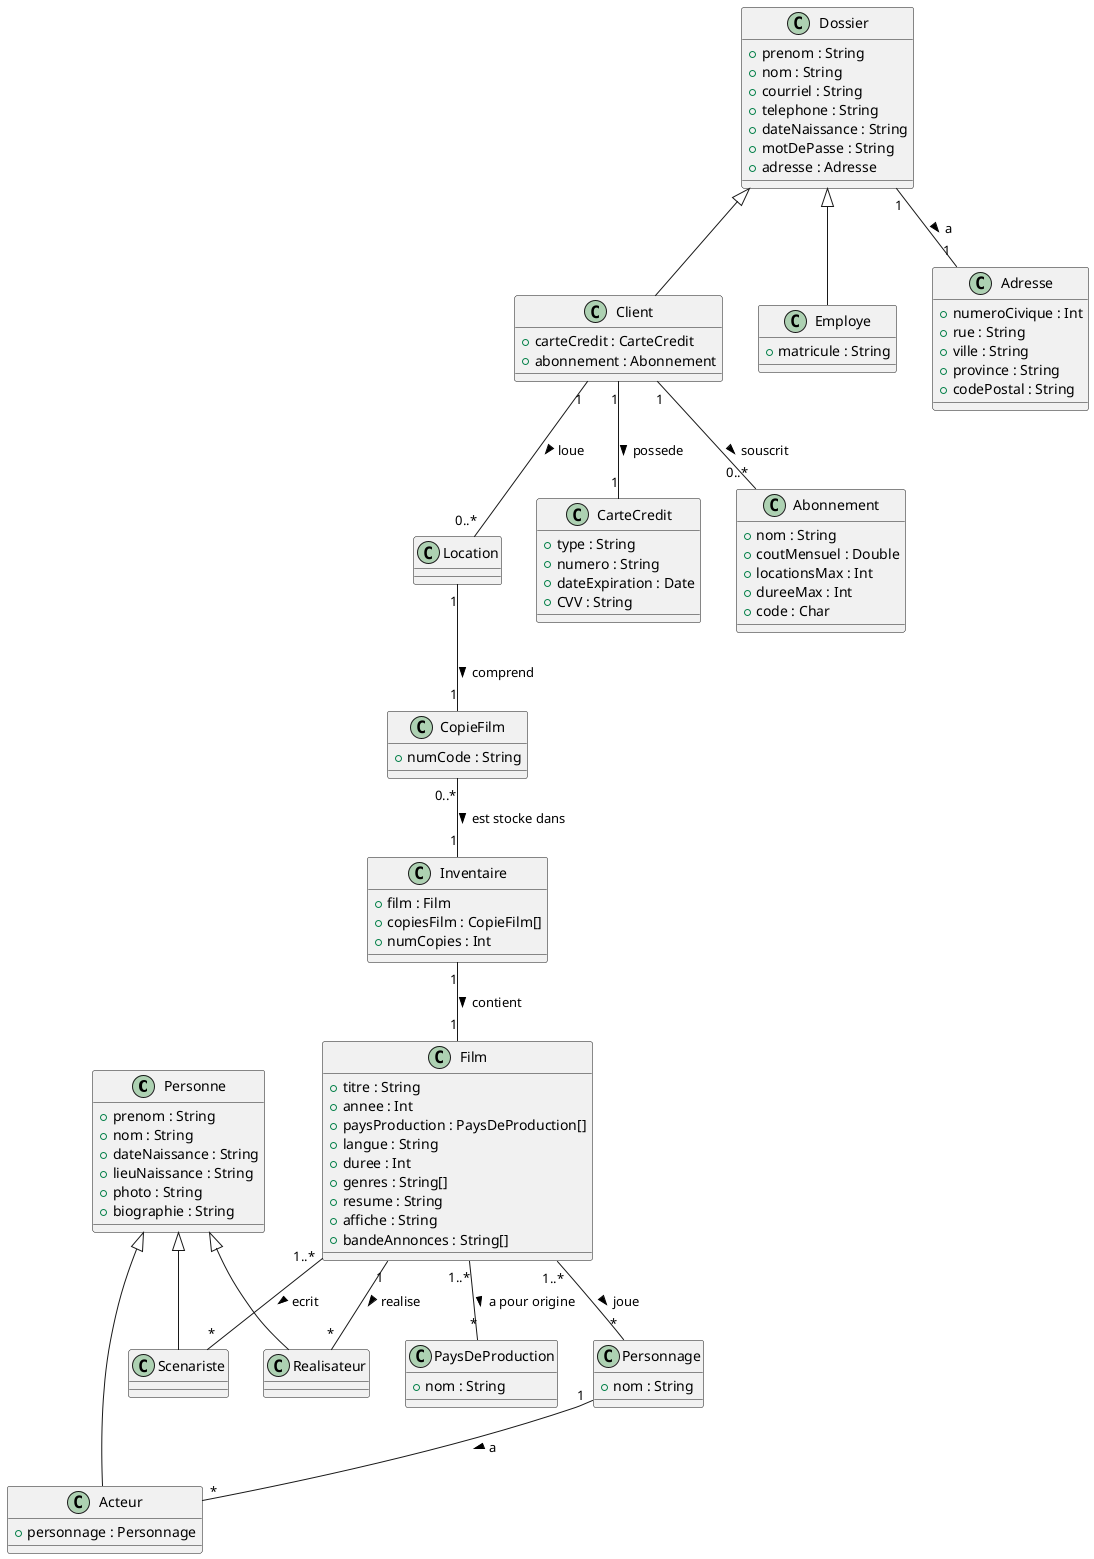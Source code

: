 @startuml
class Personne {
  + prenom : String
  + nom : String
  + dateNaissance : String
  + lieuNaissance : String
  + photo : String
  + biographie : String
}

class Dossier {
  + prenom : String
  + nom : String
  + courriel : String
  + telephone : String
  + dateNaissance : String
  + motDePasse : String
  + adresse : Adresse
}

class Client extends Dossier {
  + carteCredit : CarteCredit
  + abonnement : Abonnement
}

class Employe extends Dossier {
  + matricule : String
}

class Acteur extends Personne {
  + personnage : Personnage
}

class Personnage {
  + nom : String
}

class Realisateur extends Personne {
}

class Scenariste extends Personne {
}

class Film {
  + titre : String
  + annee : Int
  + paysProduction : PaysDeProduction[]
  + langue : String
  + duree : Int
  + genres : String[]
  + resume : String
  + affiche : String
  + bandeAnnonces : String[]
}

Personnage "1" -- "*" Acteur : a >
Film "1..*" -- "*" Personnage : joue >
Film "1" -- "*" Realisateur : realise >
Film "1..*" -- "*" Scenariste : ecrit >
Film "1..*" -- "*" PaysDeProduction : a pour origine >

class PaysDeProduction {
  + nom : String
}

class Adresse {
  + numeroCivique : Int
  + rue : String
  + ville : String
  + province : String
  + codePostal : String
}

class CarteCredit {
  + type : String
  + numero : String
  + dateExpiration : Date
  + CVV : String
}

class Abonnement {
  + nom : String
  + coutMensuel : Double
  + locationsMax : Int
  + dureeMax : Int
  + code : Char
}

class Inventaire {
  + film : Film
  + copiesFilm : CopieFilm[]
  + numCopies : Int
}

class CopieFilm {
  + numCode : String
}

Dossier "1" -- "1" Adresse : a >
Client "1" -- "1" CarteCredit : possede >
Client "1" -- "0..*" Abonnement : souscrit >
CopieFilm "0..*" -- "1" Inventaire : est stocke dans >
Inventaire "1" -- "1" Film : contient >

Client "1" -- "0..*" Location : loue >
Location "1" -- "1" CopieFilm : comprend >
@enduml